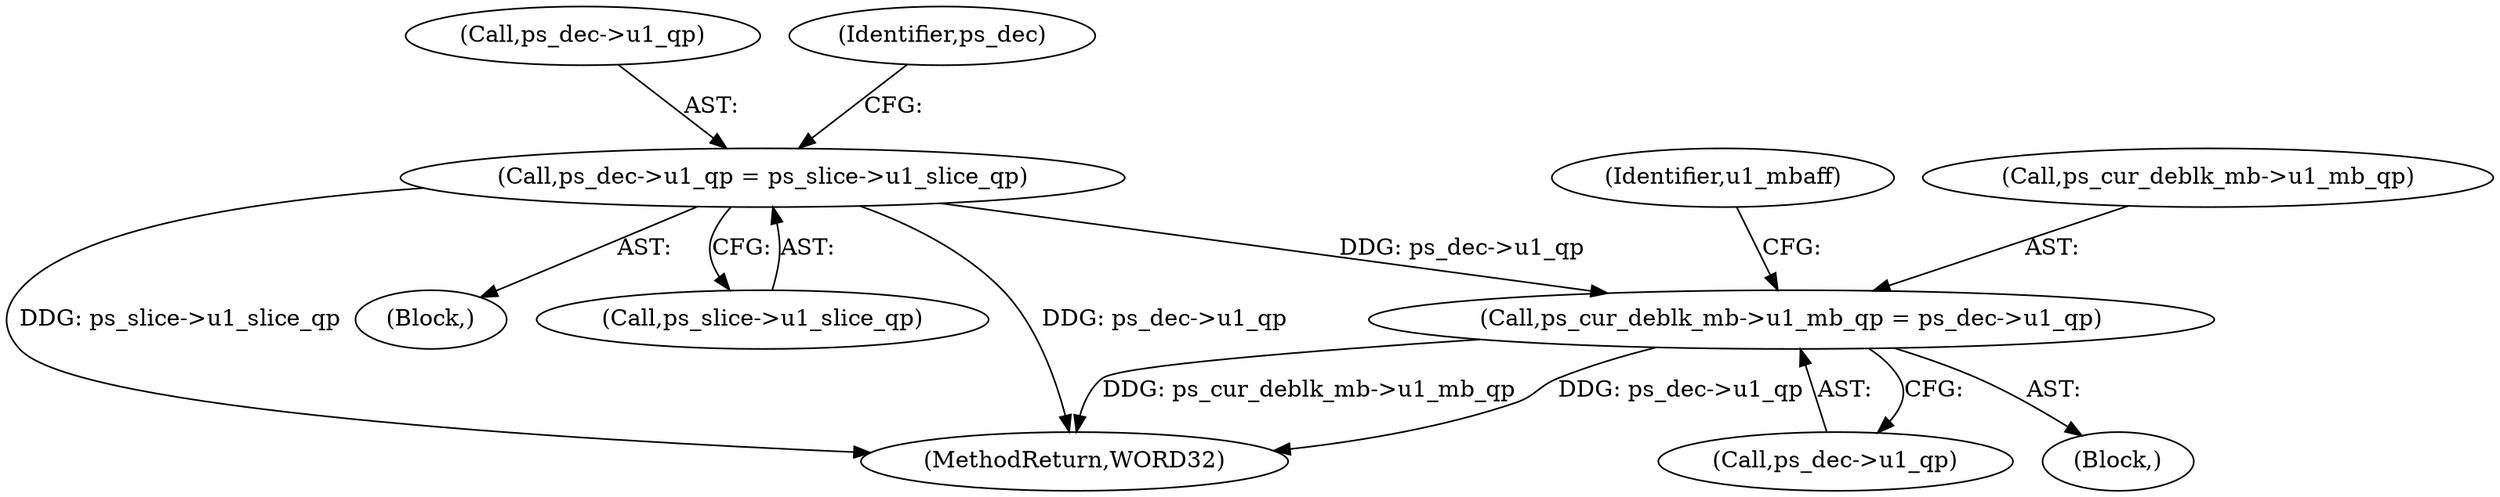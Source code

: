 digraph "0_Android_a78887bcffbc2995cf9ed72e0697acf560875e9e_1@pointer" {
"1001145" [label="(Call,ps_cur_deblk_mb->u1_mb_qp = ps_dec->u1_qp)"];
"1000951" [label="(Call,ps_dec->u1_qp = ps_slice->u1_slice_qp)"];
"1000951" [label="(Call,ps_dec->u1_qp = ps_slice->u1_slice_qp)"];
"1000952" [label="(Call,ps_dec->u1_qp)"];
"1001153" [label="(Identifier,u1_mbaff)"];
"1000997" [label="(Block,)"];
"1001146" [label="(Call,ps_cur_deblk_mb->u1_mb_qp)"];
"1001149" [label="(Call,ps_dec->u1_qp)"];
"1001350" [label="(MethodReturn,WORD32)"];
"1000136" [label="(Block,)"];
"1000959" [label="(Identifier,ps_dec)"];
"1001145" [label="(Call,ps_cur_deblk_mb->u1_mb_qp = ps_dec->u1_qp)"];
"1000955" [label="(Call,ps_slice->u1_slice_qp)"];
"1001145" -> "1000997"  [label="AST: "];
"1001145" -> "1001149"  [label="CFG: "];
"1001146" -> "1001145"  [label="AST: "];
"1001149" -> "1001145"  [label="AST: "];
"1001153" -> "1001145"  [label="CFG: "];
"1001145" -> "1001350"  [label="DDG: ps_cur_deblk_mb->u1_mb_qp"];
"1001145" -> "1001350"  [label="DDG: ps_dec->u1_qp"];
"1000951" -> "1001145"  [label="DDG: ps_dec->u1_qp"];
"1000951" -> "1000136"  [label="AST: "];
"1000951" -> "1000955"  [label="CFG: "];
"1000952" -> "1000951"  [label="AST: "];
"1000955" -> "1000951"  [label="AST: "];
"1000959" -> "1000951"  [label="CFG: "];
"1000951" -> "1001350"  [label="DDG: ps_dec->u1_qp"];
"1000951" -> "1001350"  [label="DDG: ps_slice->u1_slice_qp"];
}
